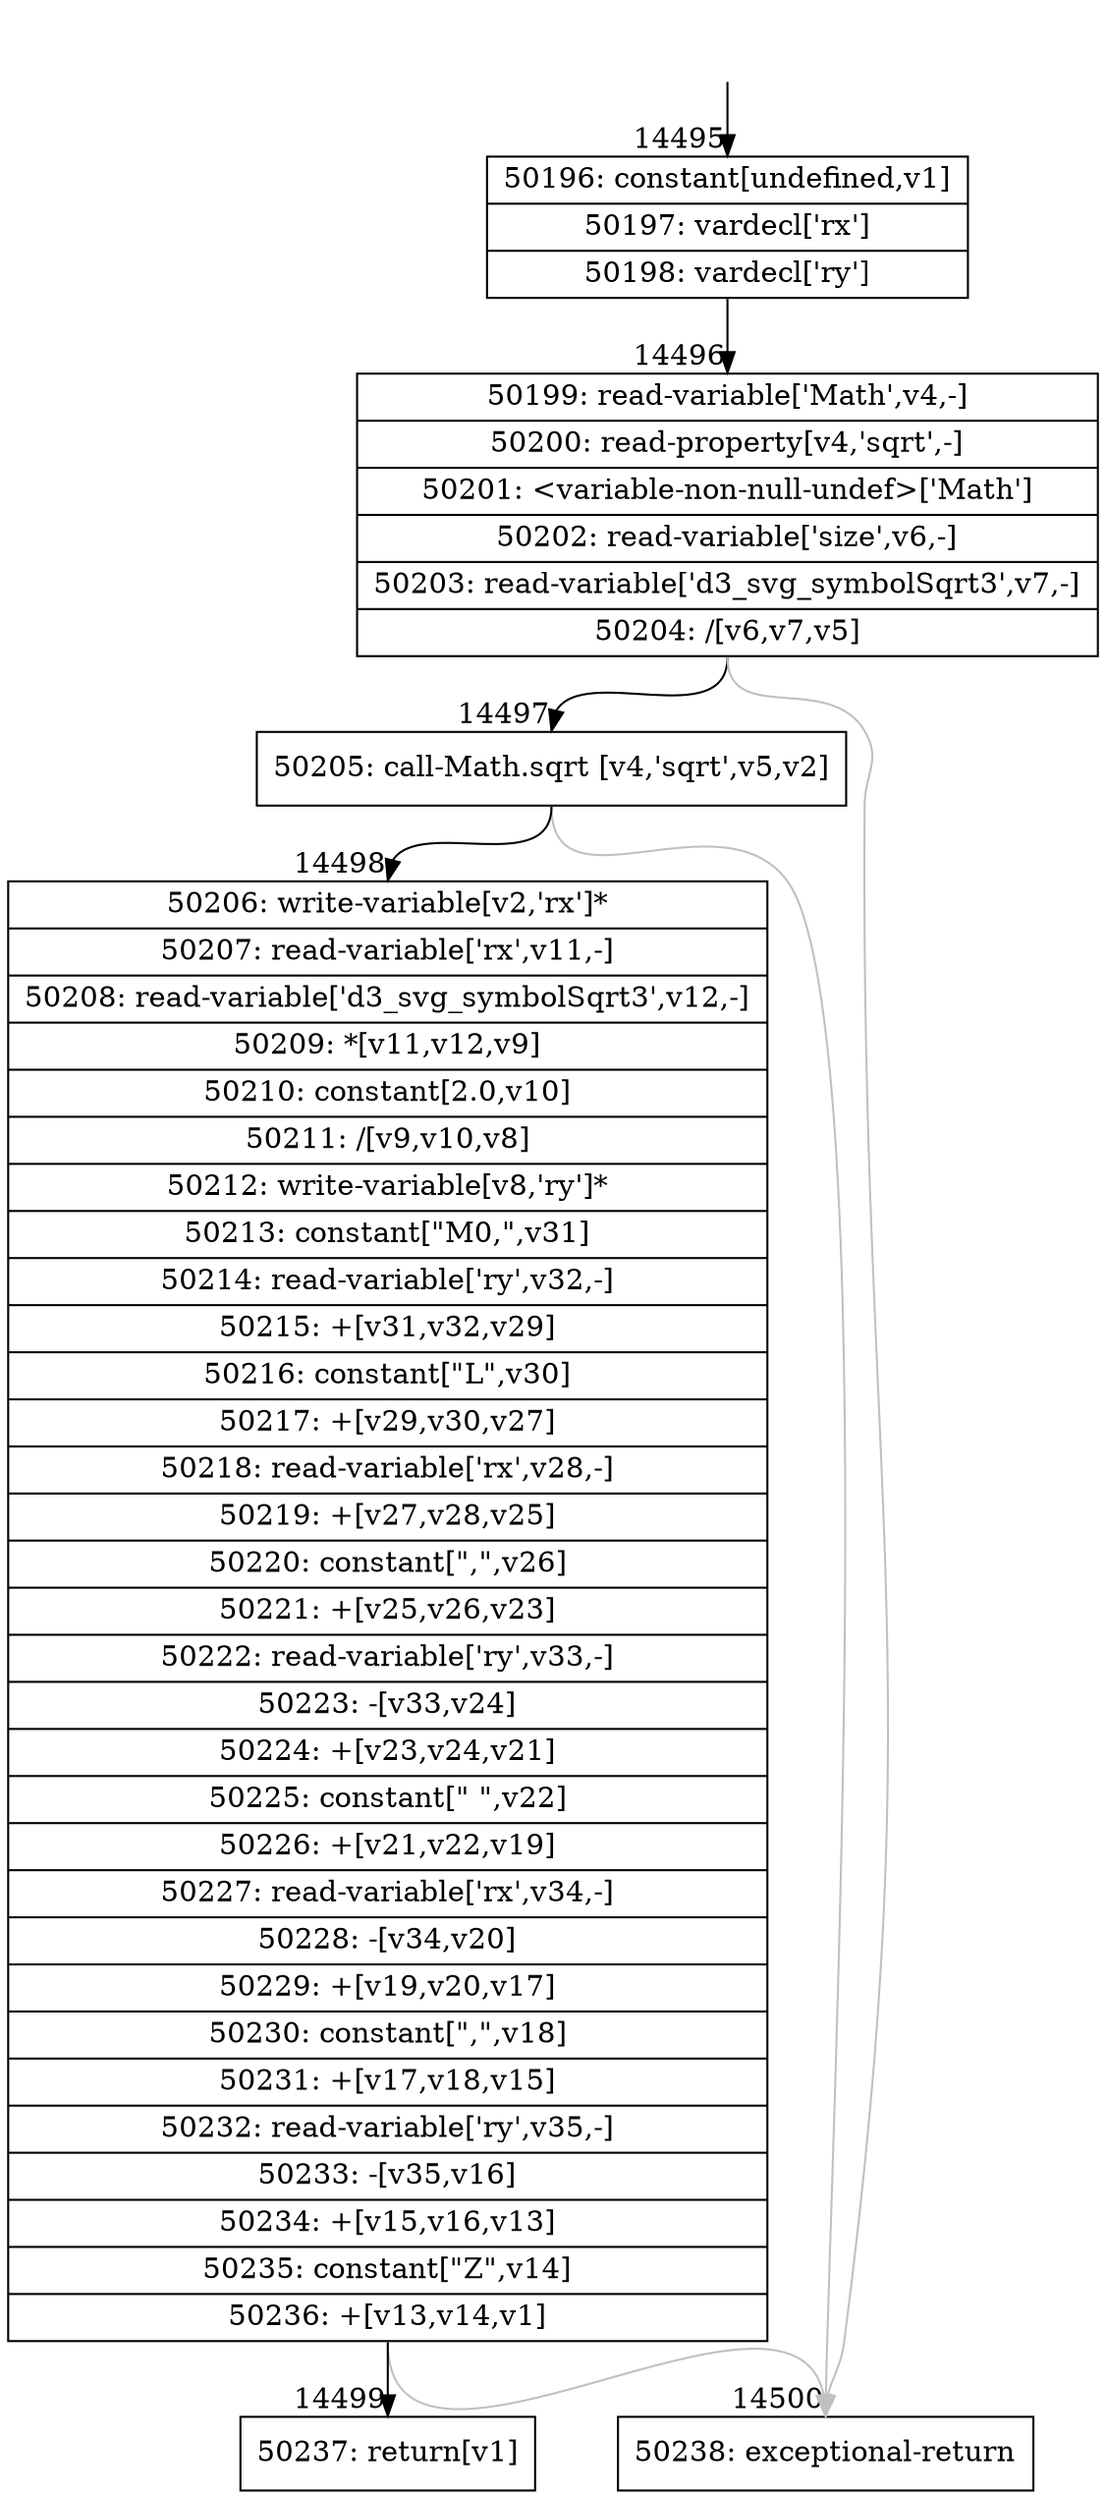 digraph {
rankdir="TD"
BB_entry1348[shape=none,label=""];
BB_entry1348 -> BB14495 [tailport=s, headport=n, headlabel="    14495"]
BB14495 [shape=record label="{50196: constant[undefined,v1]|50197: vardecl['rx']|50198: vardecl['ry']}" ] 
BB14495 -> BB14496 [tailport=s, headport=n, headlabel="      14496"]
BB14496 [shape=record label="{50199: read-variable['Math',v4,-]|50200: read-property[v4,'sqrt',-]|50201: \<variable-non-null-undef\>['Math']|50202: read-variable['size',v6,-]|50203: read-variable['d3_svg_symbolSqrt3',v7,-]|50204: /[v6,v7,v5]}" ] 
BB14496 -> BB14497 [tailport=s, headport=n, headlabel="      14497"]
BB14496 -> BB14500 [tailport=s, headport=n, color=gray, headlabel="      14500"]
BB14497 [shape=record label="{50205: call-Math.sqrt [v4,'sqrt',v5,v2]}" ] 
BB14497 -> BB14498 [tailport=s, headport=n, headlabel="      14498"]
BB14497 -> BB14500 [tailport=s, headport=n, color=gray]
BB14498 [shape=record label="{50206: write-variable[v2,'rx']*|50207: read-variable['rx',v11,-]|50208: read-variable['d3_svg_symbolSqrt3',v12,-]|50209: *[v11,v12,v9]|50210: constant[2.0,v10]|50211: /[v9,v10,v8]|50212: write-variable[v8,'ry']*|50213: constant[\"M0,\",v31]|50214: read-variable['ry',v32,-]|50215: +[v31,v32,v29]|50216: constant[\"L\",v30]|50217: +[v29,v30,v27]|50218: read-variable['rx',v28,-]|50219: +[v27,v28,v25]|50220: constant[\",\",v26]|50221: +[v25,v26,v23]|50222: read-variable['ry',v33,-]|50223: -[v33,v24]|50224: +[v23,v24,v21]|50225: constant[\" \",v22]|50226: +[v21,v22,v19]|50227: read-variable['rx',v34,-]|50228: -[v34,v20]|50229: +[v19,v20,v17]|50230: constant[\",\",v18]|50231: +[v17,v18,v15]|50232: read-variable['ry',v35,-]|50233: -[v35,v16]|50234: +[v15,v16,v13]|50235: constant[\"Z\",v14]|50236: +[v13,v14,v1]}" ] 
BB14498 -> BB14499 [tailport=s, headport=n, headlabel="      14499"]
BB14498 -> BB14500 [tailport=s, headport=n, color=gray]
BB14499 [shape=record label="{50237: return[v1]}" ] 
BB14500 [shape=record label="{50238: exceptional-return}" ] 
//#$~ 8583
}
